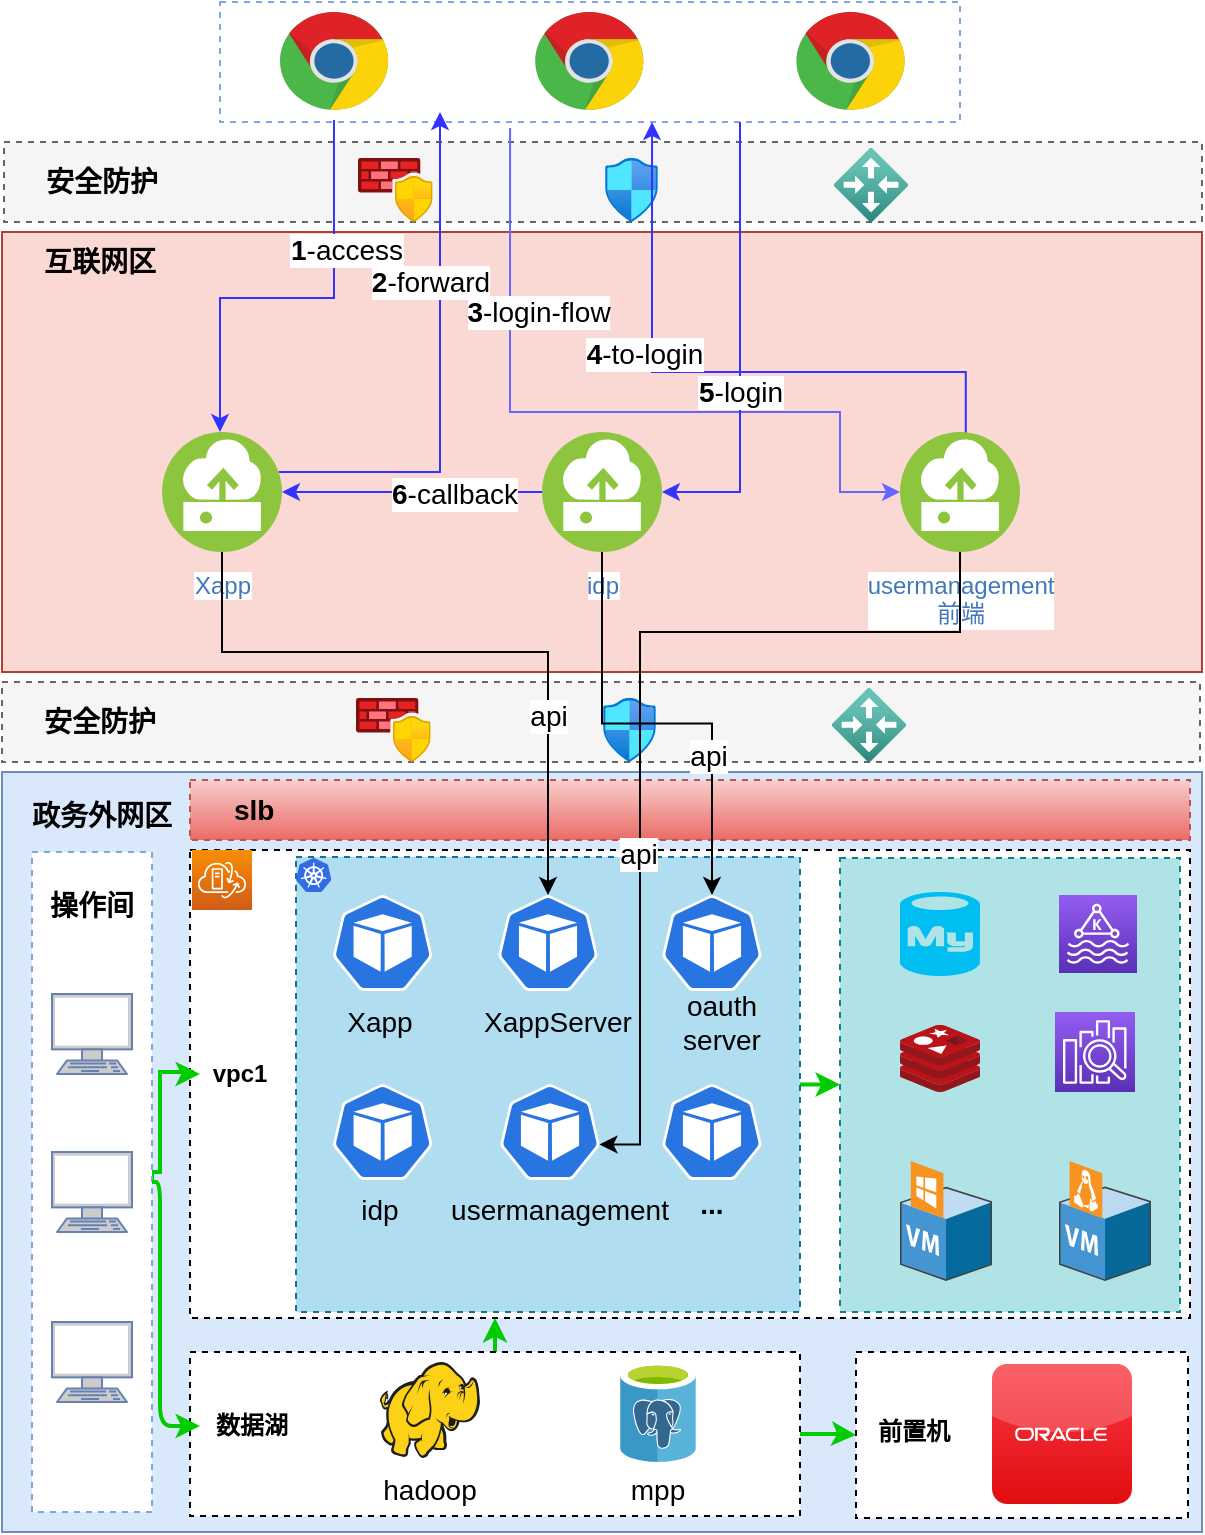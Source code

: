 <mxfile version="20.5.1" type="github">
  <diagram id="4mWGP6C0_agD9LdeZA-2" name="第 1 页">
    <mxGraphModel dx="1422" dy="794" grid="1" gridSize="10" guides="1" tooltips="1" connect="1" arrows="1" fold="1" page="1" pageScale="1" pageWidth="827" pageHeight="1169" math="0" shadow="0">
      <root>
        <mxCell id="0" />
        <mxCell id="1" parent="0" />
        <mxCell id="b3holdgG_RNo89Ya_sJd-43" value="" style="rounded=0;whiteSpace=wrap;html=1;dashed=1;fontSize=14;strokeColor=#666666;fillColor=#f5f5f5;fontColor=#333333;" parent="1" vertex="1">
          <mxGeometry x="161" y="345" width="599" height="40" as="geometry" />
        </mxCell>
        <mxCell id="b3holdgG_RNo89Ya_sJd-10" value="" style="aspect=fixed;html=1;points=[];align=center;image;fontSize=12;image=img/lib/azure2/networking/Network_Security_Groups.svg;fontFamily=Helvetica;fontColor=default;strokeColor=default;fillColor=default;" parent="1" vertex="1">
          <mxGeometry x="315" y="353" width="319.46" height="32" as="geometry" />
        </mxCell>
        <mxCell id="b3holdgG_RNo89Ya_sJd-9" value="" style="aspect=fixed;html=1;points=[];align=center;image;fontSize=12;image=img/lib/azure2/networking/Azure_Firewall_Manager.svg;" parent="1" vertex="1">
          <mxGeometry x="338" y="353" width="37.33" height="32" as="geometry" />
        </mxCell>
        <mxCell id="b3holdgG_RNo89Ya_sJd-11" value="" style="aspect=fixed;html=1;points=[];align=center;image;fontSize=12;image=img/lib/azure2/networking/Local_Network_Gateways.svg;" parent="1" vertex="1">
          <mxGeometry x="576" y="348" width="37" height="37" as="geometry" />
        </mxCell>
        <mxCell id="b3holdgG_RNo89Ya_sJd-44" value="&lt;span style=&quot;font-size: 14px;&quot;&gt;&lt;b&gt;安全防护&lt;/b&gt;&lt;/span&gt;" style="text;html=1;strokeColor=none;fillColor=none;align=center;verticalAlign=middle;whiteSpace=wrap;rounded=0;" parent="1" vertex="1">
          <mxGeometry x="180" y="350" width="60" height="30" as="geometry" />
        </mxCell>
        <mxCell id="hv4VRGCx0HbVGVnPJ9qQ-4" value="" style="rounded=0;whiteSpace=wrap;html=1;dashed=1;fontSize=14;strokeColor=#666666;fillColor=#f5f5f5;fontColor=#333333;" vertex="1" parent="1">
          <mxGeometry x="162" y="75" width="599" height="40" as="geometry" />
        </mxCell>
        <mxCell id="hv4VRGCx0HbVGVnPJ9qQ-5" value="" style="aspect=fixed;html=1;points=[];align=center;image;fontSize=12;image=img/lib/azure2/networking/Network_Security_Groups.svg;fontFamily=Helvetica;fontColor=default;strokeColor=default;fillColor=default;" vertex="1" parent="1">
          <mxGeometry x="316" y="83" width="319.46" height="32" as="geometry" />
        </mxCell>
        <mxCell id="hv4VRGCx0HbVGVnPJ9qQ-6" value="" style="aspect=fixed;html=1;points=[];align=center;image;fontSize=12;image=img/lib/azure2/networking/Azure_Firewall_Manager.svg;" vertex="1" parent="1">
          <mxGeometry x="339" y="83" width="37.33" height="32" as="geometry" />
        </mxCell>
        <mxCell id="hv4VRGCx0HbVGVnPJ9qQ-7" value="" style="aspect=fixed;html=1;points=[];align=center;image;fontSize=12;image=img/lib/azure2/networking/Local_Network_Gateways.svg;" vertex="1" parent="1">
          <mxGeometry x="577" y="78" width="37" height="37" as="geometry" />
        </mxCell>
        <mxCell id="hv4VRGCx0HbVGVnPJ9qQ-8" value="&lt;span style=&quot;font-size: 14px;&quot;&gt;&lt;b&gt;安全防护&lt;/b&gt;&lt;/span&gt;" style="text;html=1;strokeColor=none;fillColor=none;align=center;verticalAlign=middle;whiteSpace=wrap;rounded=0;" vertex="1" parent="1">
          <mxGeometry x="181" y="80" width="60" height="30" as="geometry" />
        </mxCell>
        <mxCell id="b3holdgG_RNo89Ya_sJd-118" value="" style="rounded=0;whiteSpace=wrap;html=1;dashed=1;strokeColor=#7EA6E0;fontSize=14;" parent="1" vertex="1">
          <mxGeometry x="270" y="5" width="370" height="60" as="geometry" />
        </mxCell>
        <mxCell id="b3holdgG_RNo89Ya_sJd-13" value="" style="rounded=0;whiteSpace=wrap;html=1;fillColor=#dae8fc;strokeColor=#6c8ebf;" parent="1" vertex="1">
          <mxGeometry x="161" y="390" width="600" height="380" as="geometry" />
        </mxCell>
        <mxCell id="b3holdgG_RNo89Ya_sJd-4" value="" style="rounded=0;whiteSpace=wrap;html=1;fillColor=#fad9d5;strokeColor=#ae4132;" parent="1" vertex="1">
          <mxGeometry x="161" y="120" width="600" height="220" as="geometry" />
        </mxCell>
        <mxCell id="b3holdgG_RNo89Ya_sJd-12" value="&lt;b&gt;&lt;font style=&quot;font-size: 14px;&quot;&gt;互联网区&lt;/font&gt;&lt;/b&gt;" style="text;html=1;strokeColor=none;fillColor=none;align=center;verticalAlign=middle;whiteSpace=wrap;rounded=0;" parent="1" vertex="1">
          <mxGeometry x="180" y="120" width="60" height="30" as="geometry" />
        </mxCell>
        <mxCell id="b3holdgG_RNo89Ya_sJd-14" value="&lt;b&gt;&lt;font style=&quot;font-size: 14px;&quot;&gt;政务外网区&lt;/font&gt;&lt;/b&gt;" style="text;html=1;strokeColor=none;fillColor=none;align=center;verticalAlign=middle;whiteSpace=wrap;rounded=0;" parent="1" vertex="1">
          <mxGeometry x="171" y="397" width="80" height="30" as="geometry" />
        </mxCell>
        <mxCell id="b3holdgG_RNo89Ya_sJd-23" value="" style="rounded=0;whiteSpace=wrap;html=1;dashed=1;fontSize=14;" parent="1" vertex="1">
          <mxGeometry x="255" y="429" width="500" height="234" as="geometry" />
        </mxCell>
        <mxCell id="b3holdgG_RNo89Ya_sJd-121" style="edgeStyle=orthogonalEdgeStyle;rounded=0;orthogonalLoop=1;jettySize=auto;html=1;entryX=0.576;entryY=0.983;entryDx=0;entryDy=0;entryPerimeter=0;fontSize=14;strokeColor=#3333FF;" parent="1" edge="1">
          <mxGeometry relative="1" as="geometry">
            <Array as="points">
              <mxPoint x="643" y="190" />
              <mxPoint x="486" y="190" />
            </Array>
            <mxPoint x="642.9" y="221.02" as="sourcePoint" />
            <mxPoint x="486.02" y="65.0" as="targetPoint" />
          </mxGeometry>
        </mxCell>
        <mxCell id="b3holdgG_RNo89Ya_sJd-122" value="&lt;b&gt;4&lt;/b&gt;-to-login" style="edgeLabel;html=1;align=center;verticalAlign=middle;resizable=0;points=[];fontSize=14;" parent="b3holdgG_RNo89Ya_sJd-121" vertex="1" connectable="0">
          <mxGeometry x="0.571" y="-1" relative="1" as="geometry">
            <mxPoint x="-5" y="49" as="offset" />
          </mxGeometry>
        </mxCell>
        <mxCell id="b3holdgG_RNo89Ya_sJd-119" style="edgeStyle=orthogonalEdgeStyle;rounded=0;orthogonalLoop=1;jettySize=auto;html=1;fontSize=14;strokeColor=#3333FF;" parent="1" source="b3holdgG_RNo89Ya_sJd-20" edge="1">
          <mxGeometry relative="1" as="geometry">
            <mxPoint x="380" y="60" as="targetPoint" />
            <Array as="points">
              <mxPoint x="380" y="240" />
            </Array>
          </mxGeometry>
        </mxCell>
        <mxCell id="b3holdgG_RNo89Ya_sJd-120" value="&lt;b&gt;2&lt;/b&gt;-forward" style="edgeLabel;html=1;align=center;verticalAlign=middle;resizable=0;points=[];fontSize=14;" parent="b3holdgG_RNo89Ya_sJd-119" vertex="1" connectable="0">
          <mxGeometry x="-0.007" y="-1" relative="1" as="geometry">
            <mxPoint x="-6" y="-46" as="offset" />
          </mxGeometry>
        </mxCell>
        <mxCell id="b3holdgG_RNo89Ya_sJd-20" value="Xapp" style="aspect=fixed;perimeter=ellipsePerimeter;html=1;align=center;shadow=0;dashed=0;fontColor=#4277BB;labelBackgroundColor=#ffffff;fontSize=12;spacingTop=3;image;image=img/lib/ibm/vpc/Instance.svg;" parent="1" vertex="1">
          <mxGeometry x="241" y="220" width="60" height="60" as="geometry" />
        </mxCell>
        <mxCell id="b3holdgG_RNo89Ya_sJd-126" style="edgeStyle=orthogonalEdgeStyle;rounded=0;orthogonalLoop=1;jettySize=auto;html=1;entryX=1;entryY=0.5;entryDx=0;entryDy=0;fontSize=14;strokeColor=#3333FF;" parent="1" source="b3holdgG_RNo89Ya_sJd-32" target="b3holdgG_RNo89Ya_sJd-20" edge="1">
          <mxGeometry relative="1" as="geometry" />
        </mxCell>
        <mxCell id="b3holdgG_RNo89Ya_sJd-127" value="&lt;b&gt;6&lt;/b&gt;-callback" style="edgeLabel;html=1;align=center;verticalAlign=middle;resizable=0;points=[];fontSize=14;" parent="b3holdgG_RNo89Ya_sJd-126" vertex="1" connectable="0">
          <mxGeometry x="-0.313" y="1" relative="1" as="geometry">
            <mxPoint as="offset" />
          </mxGeometry>
        </mxCell>
        <mxCell id="b3holdgG_RNo89Ya_sJd-32" value="idp" style="aspect=fixed;perimeter=ellipsePerimeter;html=1;align=center;shadow=0;dashed=0;fontColor=#4277BB;labelBackgroundColor=#ffffff;fontSize=12;spacingTop=3;image;image=img/lib/ibm/vpc/Instance.svg;" parent="1" vertex="1">
          <mxGeometry x="431" y="220" width="60" height="60" as="geometry" />
        </mxCell>
        <mxCell id="b3holdgG_RNo89Ya_sJd-51" style="edgeStyle=orthogonalEdgeStyle;rounded=0;orthogonalLoop=1;jettySize=auto;html=1;fontSize=14;exitX=0.154;exitY=0.983;exitDx=0;exitDy=0;exitPerimeter=0;strokeColor=#3333FF;" parent="1" source="b3holdgG_RNo89Ya_sJd-118" target="b3holdgG_RNo89Ya_sJd-20" edge="1">
          <mxGeometry relative="1" as="geometry">
            <Array as="points">
              <mxPoint x="327" y="153" />
              <mxPoint x="270" y="153" />
            </Array>
          </mxGeometry>
        </mxCell>
        <mxCell id="b3holdgG_RNo89Ya_sJd-52" value="&lt;b&gt;1&lt;/b&gt;-access" style="edgeLabel;html=1;align=center;verticalAlign=middle;resizable=0;points=[];fontSize=14;" parent="b3holdgG_RNo89Ya_sJd-51" vertex="1" connectable="0">
          <mxGeometry x="-0.217" y="4" relative="1" as="geometry">
            <mxPoint x="2" y="-19" as="offset" />
          </mxGeometry>
        </mxCell>
        <mxCell id="hv4VRGCx0HbVGVnPJ9qQ-51" style="edgeStyle=orthogonalEdgeStyle;rounded=0;orthogonalLoop=1;jettySize=auto;html=1;entryX=0;entryY=0.5;entryDx=0;entryDy=0;strokeColor=#00CC00;fontSize=14;fontColor=#000000;exitX=1;exitY=0.5;exitDx=0;exitDy=0;strokeWidth=2;" edge="1" parent="1" source="b3holdgG_RNo89Ya_sJd-56" target="hv4VRGCx0HbVGVnPJ9qQ-24">
          <mxGeometry relative="1" as="geometry">
            <Array as="points">
              <mxPoint x="236" y="590" />
              <mxPoint x="240" y="590" />
              <mxPoint x="240" y="540" />
              <mxPoint x="256" y="540" />
              <mxPoint x="256" y="541" />
            </Array>
          </mxGeometry>
        </mxCell>
        <mxCell id="b3holdgG_RNo89Ya_sJd-56" value="" style="rounded=0;whiteSpace=wrap;html=1;dashed=1;strokeColor=#7EA6E0;fontSize=14;" parent="1" vertex="1">
          <mxGeometry x="176" y="430" width="60" height="330" as="geometry" />
        </mxCell>
        <mxCell id="b3holdgG_RNo89Ya_sJd-57" value="&lt;b&gt;&lt;font style=&quot;font-size: 14px;&quot;&gt;操作间&lt;/font&gt;&lt;/b&gt;" style="text;html=1;strokeColor=none;fillColor=none;align=center;verticalAlign=middle;whiteSpace=wrap;rounded=0;" parent="1" vertex="1">
          <mxGeometry x="176" y="442" width="60" height="30" as="geometry" />
        </mxCell>
        <mxCell id="b3holdgG_RNo89Ya_sJd-58" value="" style="fontColor=#0066CC;verticalAlign=top;verticalLabelPosition=bottom;labelPosition=center;align=center;html=1;outlineConnect=0;fillColor=#CCCCCC;strokeColor=#6881B3;gradientColor=none;gradientDirection=north;strokeWidth=2;shape=mxgraph.networks.terminal;" parent="1" vertex="1">
          <mxGeometry x="186" y="501" width="40" height="40" as="geometry" />
        </mxCell>
        <mxCell id="b3holdgG_RNo89Ya_sJd-59" value="" style="fontColor=#0066CC;verticalAlign=top;verticalLabelPosition=bottom;labelPosition=center;align=center;html=1;outlineConnect=0;fillColor=#CCCCCC;strokeColor=#6881B3;gradientColor=none;gradientDirection=north;strokeWidth=2;shape=mxgraph.networks.terminal;" parent="1" vertex="1">
          <mxGeometry x="186" y="580" width="40" height="40" as="geometry" />
        </mxCell>
        <mxCell id="b3holdgG_RNo89Ya_sJd-64" value="" style="sketch=0;points=[[0,0,0],[0.25,0,0],[0.5,0,0],[0.75,0,0],[1,0,0],[0,1,0],[0.25,1,0],[0.5,1,0],[0.75,1,0],[1,1,0],[0,0.25,0],[0,0.5,0],[0,0.75,0],[1,0.25,0],[1,0.5,0],[1,0.75,0]];outlineConnect=0;fontColor=#232F3E;gradientColor=#F78E04;gradientDirection=north;fillColor=#D05C17;strokeColor=#ffffff;dashed=0;verticalLabelPosition=bottom;verticalAlign=top;align=center;html=1;fontSize=12;fontStyle=0;aspect=fixed;shape=mxgraph.aws4.resourceIcon;resIcon=mxgraph.aws4.vmware_cloud_on_aws;" parent="1" vertex="1">
          <mxGeometry x="256" y="429" width="30" height="30" as="geometry" />
        </mxCell>
        <mxCell id="b3holdgG_RNo89Ya_sJd-62" value="" style="rounded=0;whiteSpace=wrap;html=1;dashed=1;strokeColor=#0e8088;fontSize=14;fillColor=#b0e3e6;" parent="1" vertex="1">
          <mxGeometry x="580" y="433" width="170" height="227" as="geometry" />
        </mxCell>
        <mxCell id="b3holdgG_RNo89Ya_sJd-65" value="" style="verticalLabelPosition=bottom;html=1;verticalAlign=top;align=center;strokeColor=none;fillColor=#00BEF2;shape=mxgraph.azure.mysql_database;dashed=1;fontSize=14;" parent="1" vertex="1">
          <mxGeometry x="610" y="450" width="40" height="42" as="geometry" />
        </mxCell>
        <mxCell id="b3holdgG_RNo89Ya_sJd-68" value="" style="sketch=0;aspect=fixed;html=1;points=[];align=center;image;fontSize=12;image=img/lib/mscae/Cache_Redis_Product.svg;dashed=1;strokeColor=#7EA6E0;" parent="1" vertex="1">
          <mxGeometry x="610" y="516.4" width="40" height="33.6" as="geometry" />
        </mxCell>
        <mxCell id="b3holdgG_RNo89Ya_sJd-69" value="" style="sketch=0;points=[[0,0,0],[0.25,0,0],[0.5,0,0],[0.75,0,0],[1,0,0],[0,1,0],[0.25,1,0],[0.5,1,0],[0.75,1,0],[1,1,0],[0,0.25,0],[0,0.5,0],[0,0.75,0],[1,0.25,0],[1,0.5,0],[1,0.75,0]];outlineConnect=0;fontColor=#232F3E;gradientColor=#945DF2;gradientDirection=north;fillColor=#5A30B5;strokeColor=#ffffff;dashed=0;verticalLabelPosition=bottom;verticalAlign=top;align=center;html=1;fontSize=12;fontStyle=0;aspect=fixed;shape=mxgraph.aws4.resourceIcon;resIcon=mxgraph.aws4.managed_streaming_for_kafka;" parent="1" vertex="1">
          <mxGeometry x="689.5" y="451.5" width="39" height="39" as="geometry" />
        </mxCell>
        <mxCell id="b3holdgG_RNo89Ya_sJd-92" value="usermanagement &lt;br&gt;前端" style="aspect=fixed;perimeter=ellipsePerimeter;html=1;align=center;shadow=0;dashed=0;fontColor=#4277BB;labelBackgroundColor=#ffffff;fontSize=12;spacingTop=3;image;image=img/lib/ibm/vpc/Instance.svg;" parent="1" vertex="1">
          <mxGeometry x="610" y="220" width="60" height="60" as="geometry" />
        </mxCell>
        <mxCell id="b3holdgG_RNo89Ya_sJd-107" style="edgeStyle=orthogonalEdgeStyle;rounded=0;orthogonalLoop=1;jettySize=auto;html=1;entryX=0;entryY=0.5;entryDx=0;entryDy=0;fontSize=14;exitX=0.392;exitY=1.017;exitDx=0;exitDy=0;exitPerimeter=0;strokeColor=#6666FF;strokeWidth=1;" parent="1" target="b3holdgG_RNo89Ya_sJd-92" edge="1">
          <mxGeometry relative="1" as="geometry">
            <mxPoint x="415.04" y="68.02" as="sourcePoint" />
            <Array as="points">
              <mxPoint x="415" y="210" />
              <mxPoint x="580" y="210" />
              <mxPoint x="580" y="250" />
            </Array>
            <mxPoint x="640" y="222" as="targetPoint" />
          </mxGeometry>
        </mxCell>
        <mxCell id="b3holdgG_RNo89Ya_sJd-108" value="&lt;b&gt;3&lt;/b&gt;-login-flow" style="edgeLabel;html=1;align=center;verticalAlign=middle;resizable=0;points=[];fontSize=14;" parent="b3holdgG_RNo89Ya_sJd-107" vertex="1" connectable="0">
          <mxGeometry x="-0.034" y="2" relative="1" as="geometry">
            <mxPoint x="-26" y="-48" as="offset" />
          </mxGeometry>
        </mxCell>
        <mxCell id="b3holdgG_RNo89Ya_sJd-115" value="" style="dashed=0;outlineConnect=0;html=1;align=center;labelPosition=center;verticalLabelPosition=bottom;verticalAlign=top;shape=mxgraph.weblogos.chrome;strokeColor=#7EA6E0;fontSize=14;" parent="1" vertex="1">
          <mxGeometry x="427.6" y="10" width="54.8" height="50" as="geometry" />
        </mxCell>
        <mxCell id="b3holdgG_RNo89Ya_sJd-116" value="" style="dashed=0;outlineConnect=0;html=1;align=center;labelPosition=center;verticalLabelPosition=bottom;verticalAlign=top;shape=mxgraph.weblogos.chrome;strokeColor=#7EA6E0;fontSize=14;" parent="1" vertex="1">
          <mxGeometry x="300" y="10" width="54.8" height="50" as="geometry" />
        </mxCell>
        <mxCell id="b3holdgG_RNo89Ya_sJd-117" value="" style="dashed=0;outlineConnect=0;html=1;align=center;labelPosition=center;verticalLabelPosition=bottom;verticalAlign=top;shape=mxgraph.weblogos.chrome;strokeColor=#7EA6E0;fontSize=14;" parent="1" vertex="1">
          <mxGeometry x="558.2" y="10" width="54.8" height="50" as="geometry" />
        </mxCell>
        <mxCell id="hv4VRGCx0HbVGVnPJ9qQ-57" style="edgeStyle=orthogonalEdgeStyle;rounded=0;orthogonalLoop=1;jettySize=auto;html=1;exitX=1;exitY=0.5;exitDx=0;exitDy=0;strokeColor=#00CC00;fontSize=14;fontColor=#000000;strokeWidth=2;" edge="1" parent="1" source="hv4VRGCx0HbVGVnPJ9qQ-22" target="b3holdgG_RNo89Ya_sJd-62">
          <mxGeometry relative="1" as="geometry" />
        </mxCell>
        <mxCell id="hv4VRGCx0HbVGVnPJ9qQ-22" value="" style="rounded=0;whiteSpace=wrap;html=1;dashed=1;fillColor=#b1ddf0;strokeColor=#10739e;" vertex="1" parent="1">
          <mxGeometry x="308" y="432.5" width="252" height="227.5" as="geometry" />
        </mxCell>
        <mxCell id="hv4VRGCx0HbVGVnPJ9qQ-11" value="slb" style="rounded=0;whiteSpace=wrap;html=1;dashed=1;align=left;fontStyle=1;fontSize=14;spacingRight=22;spacingTop=0;spacingLeft=20;fillColor=#f8cecc;gradientColor=#ea6b66;strokeColor=#b85450;" vertex="1" parent="1">
          <mxGeometry x="255" y="394" width="500" height="30" as="geometry" />
        </mxCell>
        <mxCell id="b3holdgG_RNo89Ya_sJd-124" style="edgeStyle=orthogonalEdgeStyle;rounded=0;orthogonalLoop=1;jettySize=auto;html=1;entryX=1;entryY=0.5;entryDx=0;entryDy=0;fontSize=14;strokeColor=#3333FF;" parent="1" source="b3holdgG_RNo89Ya_sJd-118" target="b3holdgG_RNo89Ya_sJd-32" edge="1">
          <mxGeometry relative="1" as="geometry">
            <Array as="points">
              <mxPoint x="530" y="250" />
            </Array>
          </mxGeometry>
        </mxCell>
        <mxCell id="b3holdgG_RNo89Ya_sJd-125" value="&lt;b&gt;5&lt;/b&gt;-login" style="edgeLabel;html=1;align=center;verticalAlign=middle;resizable=0;points=[];fontSize=14;" parent="b3holdgG_RNo89Ya_sJd-124" vertex="1" connectable="0">
          <mxGeometry x="0.09" relative="1" as="geometry">
            <mxPoint y="13" as="offset" />
          </mxGeometry>
        </mxCell>
        <mxCell id="hv4VRGCx0HbVGVnPJ9qQ-15" value="" style="fontColor=#0066CC;verticalAlign=top;verticalLabelPosition=bottom;labelPosition=center;align=center;html=1;outlineConnect=0;fillColor=#CCCCCC;strokeColor=#6881B3;gradientColor=none;gradientDirection=north;strokeWidth=2;shape=mxgraph.networks.terminal;" vertex="1" parent="1">
          <mxGeometry x="186" y="665" width="40" height="40" as="geometry" />
        </mxCell>
        <mxCell id="b3holdgG_RNo89Ya_sJd-25" value="" style="sketch=0;html=1;dashed=0;whitespace=wrap;fillColor=#2875E2;strokeColor=#ffffff;points=[[0.005,0.63,0],[0.1,0.2,0],[0.9,0.2,0],[0.5,0,0],[0.995,0.63,0],[0.72,0.99,0],[0.5,1,0],[0.28,0.99,0]];shape=mxgraph.kubernetes.icon;prIcon=pod;fontSize=14;" parent="1" vertex="1">
          <mxGeometry x="326.33" y="451.5" width="50" height="48" as="geometry" />
        </mxCell>
        <mxCell id="b3holdgG_RNo89Ya_sJd-26" value="" style="sketch=0;html=1;dashed=0;whitespace=wrap;fillColor=#2875E2;strokeColor=#ffffff;points=[[0.005,0.63,0],[0.1,0.2,0],[0.9,0.2,0],[0.5,0,0],[0.995,0.63,0],[0.72,0.99,0],[0.5,1,0],[0.28,0.99,0]];shape=mxgraph.kubernetes.icon;prIcon=pod;fontSize=14;" parent="1" vertex="1">
          <mxGeometry x="409" y="451.5" width="50" height="48" as="geometry" />
        </mxCell>
        <mxCell id="b3holdgG_RNo89Ya_sJd-71" value="" style="sketch=0;html=1;dashed=0;whitespace=wrap;fillColor=#2875E2;strokeColor=#ffffff;points=[[0.005,0.63,0],[0.1,0.2,0],[0.9,0.2,0],[0.5,0,0],[0.995,0.63,0],[0.72,0.99,0],[0.5,1,0],[0.28,0.99,0]];shape=mxgraph.kubernetes.icon;prIcon=pod;fontSize=14;" parent="1" vertex="1">
          <mxGeometry x="326.33" y="546" width="50" height="48" as="geometry" />
        </mxCell>
        <mxCell id="b3holdgG_RNo89Ya_sJd-72" value="" style="sketch=0;html=1;dashed=0;whitespace=wrap;fillColor=#2875E2;strokeColor=#ffffff;points=[[0.005,0.63,0],[0.1,0.2,0],[0.9,0.2,0],[0.5,0,0],[0.995,0.63,0],[0.72,0.99,0],[0.5,1,0],[0.28,0.99,0]];shape=mxgraph.kubernetes.icon;prIcon=pod;fontSize=14;" parent="1" vertex="1">
          <mxGeometry x="410" y="546" width="50" height="48" as="geometry" />
        </mxCell>
        <mxCell id="b3holdgG_RNo89Ya_sJd-73" value="" style="sketch=0;html=1;dashed=0;whitespace=wrap;fillColor=#2875E2;strokeColor=#ffffff;points=[[0.005,0.63,0],[0.1,0.2,0],[0.9,0.2,0],[0.5,0,0],[0.995,0.63,0],[0.72,0.99,0],[0.5,1,0],[0.28,0.99,0]];shape=mxgraph.kubernetes.icon;prIcon=pod;fontSize=14;" parent="1" vertex="1">
          <mxGeometry x="491" y="546" width="50" height="48" as="geometry" />
        </mxCell>
        <mxCell id="b3holdgG_RNo89Ya_sJd-74" value="" style="sketch=0;html=1;dashed=0;whitespace=wrap;fillColor=#2875E2;strokeColor=#ffffff;points=[[0.005,0.63,0],[0.1,0.2,0],[0.9,0.2,0],[0.5,0,0],[0.995,0.63,0],[0.72,0.99,0],[0.5,1,0],[0.28,0.99,0]];shape=mxgraph.kubernetes.icon;prIcon=pod;fontSize=14;" parent="1" vertex="1">
          <mxGeometry x="491" y="451.5" width="50" height="48" as="geometry" />
        </mxCell>
        <mxCell id="b3holdgG_RNo89Ya_sJd-75" value="Xapp" style="text;html=1;strokeColor=none;fillColor=none;align=center;verticalAlign=middle;whiteSpace=wrap;rounded=0;dashed=1;fontSize=14;" parent="1" vertex="1">
          <mxGeometry x="320.33" y="499.5" width="60" height="30" as="geometry" />
        </mxCell>
        <mxCell id="b3holdgG_RNo89Ya_sJd-76" value="idp" style="text;html=1;strokeColor=none;fillColor=none;align=center;verticalAlign=middle;whiteSpace=wrap;rounded=0;dashed=1;fontSize=14;" parent="1" vertex="1">
          <mxGeometry x="320.33" y="594" width="60" height="30" as="geometry" />
        </mxCell>
        <mxCell id="b3holdgG_RNo89Ya_sJd-77" value="usermanagement" style="text;html=1;strokeColor=none;fillColor=none;align=center;verticalAlign=middle;whiteSpace=wrap;rounded=0;dashed=1;fontSize=14;" parent="1" vertex="1">
          <mxGeometry x="410" y="594" width="60" height="30" as="geometry" />
        </mxCell>
        <mxCell id="b3holdgG_RNo89Ya_sJd-78" value="XappServer" style="text;html=1;strokeColor=none;fillColor=none;align=center;verticalAlign=middle;whiteSpace=wrap;rounded=0;dashed=1;fontSize=14;" parent="1" vertex="1">
          <mxGeometry x="409" y="499.5" width="60" height="30" as="geometry" />
        </mxCell>
        <mxCell id="b3holdgG_RNo89Ya_sJd-79" value="&lt;b&gt;...&lt;/b&gt;" style="text;html=1;strokeColor=none;fillColor=none;align=center;verticalAlign=middle;whiteSpace=wrap;rounded=0;dashed=1;fontSize=14;" parent="1" vertex="1">
          <mxGeometry x="486" y="591" width="60" height="30" as="geometry" />
        </mxCell>
        <mxCell id="b3holdgG_RNo89Ya_sJd-83" value="oauth server" style="text;html=1;strokeColor=none;fillColor=none;align=center;verticalAlign=middle;whiteSpace=wrap;rounded=0;dashed=1;fontSize=14;" parent="1" vertex="1">
          <mxGeometry x="491" y="499.5" width="60" height="30" as="geometry" />
        </mxCell>
        <mxCell id="hv4VRGCx0HbVGVnPJ9qQ-24" value="&lt;b&gt;vpc1&lt;/b&gt;" style="text;html=1;strokeColor=none;fillColor=none;align=center;verticalAlign=middle;whiteSpace=wrap;rounded=0;dashed=1;" vertex="1" parent="1">
          <mxGeometry x="260" y="462" width="40" height="158" as="geometry" />
        </mxCell>
        <mxCell id="hv4VRGCx0HbVGVnPJ9qQ-52" style="edgeStyle=orthogonalEdgeStyle;rounded=0;orthogonalLoop=1;jettySize=auto;html=1;strokeColor=#00CC00;fontSize=14;fontColor=#000000;strokeWidth=2;" edge="1" parent="1" source="hv4VRGCx0HbVGVnPJ9qQ-26" target="b3holdgG_RNo89Ya_sJd-23">
          <mxGeometry relative="1" as="geometry">
            <Array as="points">
              <mxPoint x="470" y="660" />
              <mxPoint x="470" y="660" />
            </Array>
          </mxGeometry>
        </mxCell>
        <mxCell id="hv4VRGCx0HbVGVnPJ9qQ-61" style="edgeStyle=orthogonalEdgeStyle;rounded=1;jumpSize=7;orthogonalLoop=1;jettySize=auto;html=1;entryX=0;entryY=0.5;entryDx=0;entryDy=0;strokeColor=#00CC00;strokeWidth=2;fontSize=14;fontColor=#000000;" edge="1" parent="1" source="hv4VRGCx0HbVGVnPJ9qQ-26" target="hv4VRGCx0HbVGVnPJ9qQ-45">
          <mxGeometry relative="1" as="geometry" />
        </mxCell>
        <mxCell id="hv4VRGCx0HbVGVnPJ9qQ-26" value="" style="rounded=0;whiteSpace=wrap;html=1;dashed=1;" vertex="1" parent="1">
          <mxGeometry x="255" y="680" width="305" height="82" as="geometry" />
        </mxCell>
        <mxCell id="hv4VRGCx0HbVGVnPJ9qQ-28" value="&lt;b&gt;数据湖&lt;/b&gt;" style="text;html=1;strokeColor=none;fillColor=none;align=center;verticalAlign=middle;whiteSpace=wrap;rounded=0;dashed=1;" vertex="1" parent="1">
          <mxGeometry x="266" y="672" width="40" height="90" as="geometry" />
        </mxCell>
        <mxCell id="hv4VRGCx0HbVGVnPJ9qQ-31" value="" style="shadow=0;dashed=0;html=1;labelPosition=center;verticalLabelPosition=bottom;verticalAlign=top;align=center;outlineConnect=0;shape=mxgraph.veeam.3d.vm_windows;direction=east;" vertex="1" parent="1">
          <mxGeometry x="610" y="584.5" width="46" height="60" as="geometry" />
        </mxCell>
        <mxCell id="hv4VRGCx0HbVGVnPJ9qQ-32" value="" style="shadow=0;dashed=0;html=1;labelPosition=center;verticalLabelPosition=bottom;verticalAlign=top;align=center;outlineConnect=0;shape=mxgraph.veeam.3d.vm_linux;" vertex="1" parent="1">
          <mxGeometry x="689.5" y="584.5" width="46" height="60" as="geometry" />
        </mxCell>
        <mxCell id="b3holdgG_RNo89Ya_sJd-37" style="edgeStyle=orthogonalEdgeStyle;rounded=0;orthogonalLoop=1;jettySize=auto;html=1;entryX=0.5;entryY=0;entryDx=0;entryDy=0;entryPerimeter=0;fontSize=14;exitX=0.5;exitY=1;exitDx=0;exitDy=0;" parent="1" source="b3holdgG_RNo89Ya_sJd-20" target="b3holdgG_RNo89Ya_sJd-26" edge="1">
          <mxGeometry relative="1" as="geometry">
            <Array as="points">
              <mxPoint x="271" y="330" />
              <mxPoint x="434" y="330" />
            </Array>
            <mxPoint x="345" y="365" as="targetPoint" />
          </mxGeometry>
        </mxCell>
        <mxCell id="b3holdgG_RNo89Ya_sJd-38" value="api" style="edgeLabel;html=1;align=center;verticalAlign=middle;resizable=0;points=[];fontSize=14;" parent="b3holdgG_RNo89Ya_sJd-37" vertex="1" connectable="0">
          <mxGeometry x="0.463" relative="1" as="geometry">
            <mxPoint as="offset" />
          </mxGeometry>
        </mxCell>
        <mxCell id="b3holdgG_RNo89Ya_sJd-39" style="edgeStyle=orthogonalEdgeStyle;rounded=0;orthogonalLoop=1;jettySize=auto;html=1;fontSize=14;" parent="1" source="b3holdgG_RNo89Ya_sJd-32" target="b3holdgG_RNo89Ya_sJd-74" edge="1">
          <mxGeometry relative="1" as="geometry">
            <mxPoint x="495" y="365" as="targetPoint" />
          </mxGeometry>
        </mxCell>
        <mxCell id="b3holdgG_RNo89Ya_sJd-94" value="api" style="edgeLabel;html=1;align=center;verticalAlign=middle;resizable=0;points=[];fontSize=14;" parent="b3holdgG_RNo89Ya_sJd-39" vertex="1" connectable="0">
          <mxGeometry x="0.383" y="-2" relative="1" as="geometry">
            <mxPoint as="offset" />
          </mxGeometry>
        </mxCell>
        <mxCell id="b3holdgG_RNo89Ya_sJd-93" value="" style="edgeStyle=orthogonalEdgeStyle;rounded=0;orthogonalLoop=1;jettySize=auto;html=1;fontSize=14;entryX=0.995;entryY=0.63;entryDx=0;entryDy=0;entryPerimeter=0;" parent="1" source="b3holdgG_RNo89Ya_sJd-92" target="b3holdgG_RNo89Ya_sJd-72" edge="1">
          <mxGeometry relative="1" as="geometry">
            <mxPoint x="635" y="365" as="targetPoint" />
            <Array as="points">
              <mxPoint x="640" y="320" />
              <mxPoint x="480" y="320" />
              <mxPoint x="480" y="576" />
            </Array>
          </mxGeometry>
        </mxCell>
        <mxCell id="b3holdgG_RNo89Ya_sJd-95" value="api" style="edgeLabel;html=1;align=center;verticalAlign=middle;resizable=0;points=[];fontSize=14;" parent="b3holdgG_RNo89Ya_sJd-93" vertex="1" connectable="0">
          <mxGeometry x="0.267" y="-2" relative="1" as="geometry">
            <mxPoint x="1" y="9" as="offset" />
          </mxGeometry>
        </mxCell>
        <mxCell id="hv4VRGCx0HbVGVnPJ9qQ-40" value="" style="sketch=0;aspect=fixed;html=1;points=[];align=center;image;fontSize=12;image=img/lib/mscae/Azure_Database_for_PostgreSQL_servers.svg;dashed=1;" vertex="1" parent="1">
          <mxGeometry x="470.0" y="685" width="38" height="50" as="geometry" />
        </mxCell>
        <mxCell id="hv4VRGCx0HbVGVnPJ9qQ-42" value="" style="sketch=0;aspect=fixed;html=1;points=[];align=center;image;fontSize=12;image=img/lib/mscae/HDInsight.svg;dashed=1;" vertex="1" parent="1">
          <mxGeometry x="350" y="685" width="50" height="48" as="geometry" />
        </mxCell>
        <mxCell id="hv4VRGCx0HbVGVnPJ9qQ-43" value="&lt;font color=&quot;#000000&quot;&gt;hadoop&lt;/font&gt;" style="text;html=1;strokeColor=none;fillColor=none;align=center;verticalAlign=middle;whiteSpace=wrap;rounded=0;dashed=1;fontSize=14;fontColor=#6666FF;" vertex="1" parent="1">
          <mxGeometry x="345" y="734" width="60" height="30" as="geometry" />
        </mxCell>
        <mxCell id="hv4VRGCx0HbVGVnPJ9qQ-44" value="&lt;font color=&quot;#000000&quot;&gt;mpp&lt;/font&gt;" style="text;html=1;strokeColor=none;fillColor=none;align=center;verticalAlign=middle;whiteSpace=wrap;rounded=0;dashed=1;fontSize=14;fontColor=#6666FF;" vertex="1" parent="1">
          <mxGeometry x="459" y="734" width="60" height="30" as="geometry" />
        </mxCell>
        <mxCell id="hv4VRGCx0HbVGVnPJ9qQ-45" value="" style="rounded=0;whiteSpace=wrap;html=1;dashed=1;" vertex="1" parent="1">
          <mxGeometry x="588" y="680" width="166" height="83" as="geometry" />
        </mxCell>
        <mxCell id="hv4VRGCx0HbVGVnPJ9qQ-46" value="&lt;b&gt;前置机&lt;/b&gt;" style="text;html=1;strokeColor=none;fillColor=none;align=center;verticalAlign=middle;whiteSpace=wrap;rounded=0;dashed=1;" vertex="1" parent="1">
          <mxGeometry x="597" y="675" width="40" height="90" as="geometry" />
        </mxCell>
        <mxCell id="hv4VRGCx0HbVGVnPJ9qQ-48" value="" style="dashed=0;outlineConnect=0;html=1;align=center;labelPosition=center;verticalLabelPosition=bottom;verticalAlign=top;shape=mxgraph.webicons.oracle;fillColor=#FA3743;gradientColor=#E10E11;fontSize=14;fontColor=#6666FF;" vertex="1" parent="1">
          <mxGeometry x="656" y="686" width="70" height="70" as="geometry" />
        </mxCell>
        <mxCell id="hv4VRGCx0HbVGVnPJ9qQ-49" value="" style="sketch=0;aspect=fixed;html=1;points=[];align=center;image;fontSize=12;image=img/lib/mscae/Kubernetes.svg;dashed=1;fontColor=#000000;" vertex="1" parent="1">
          <mxGeometry x="308" y="433" width="17.71" height="17" as="geometry" />
        </mxCell>
        <mxCell id="hv4VRGCx0HbVGVnPJ9qQ-63" style="edgeStyle=orthogonalEdgeStyle;rounded=1;jumpSize=7;orthogonalLoop=1;jettySize=auto;html=1;strokeColor=#00CC00;strokeWidth=2;fontSize=14;fontColor=#000000;" edge="1" parent="1" source="b3holdgG_RNo89Ya_sJd-56">
          <mxGeometry relative="1" as="geometry">
            <mxPoint x="260" y="717" as="targetPoint" />
            <Array as="points">
              <mxPoint x="240" y="595" />
              <mxPoint x="240" y="717" />
            </Array>
          </mxGeometry>
        </mxCell>
        <mxCell id="hv4VRGCx0HbVGVnPJ9qQ-64" value="" style="sketch=0;points=[[0,0,0],[0.25,0,0],[0.5,0,0],[0.75,0,0],[1,0,0],[0,1,0],[0.25,1,0],[0.5,1,0],[0.75,1,0],[1,1,0],[0,0.25,0],[0,0.5,0],[0,0.75,0],[1,0.25,0],[1,0.5,0],[1,0.75,0]];outlineConnect=0;fontColor=#232F3E;gradientColor=#945DF2;gradientDirection=north;fillColor=#5A30B5;strokeColor=#ffffff;dashed=0;verticalLabelPosition=bottom;verticalAlign=top;align=center;html=1;fontSize=12;fontStyle=0;aspect=fixed;shape=mxgraph.aws4.resourceIcon;resIcon=mxgraph.aws4.elasticsearch_service;" vertex="1" parent="1">
          <mxGeometry x="687.5" y="510" width="40" height="40" as="geometry" />
        </mxCell>
      </root>
    </mxGraphModel>
  </diagram>
</mxfile>

